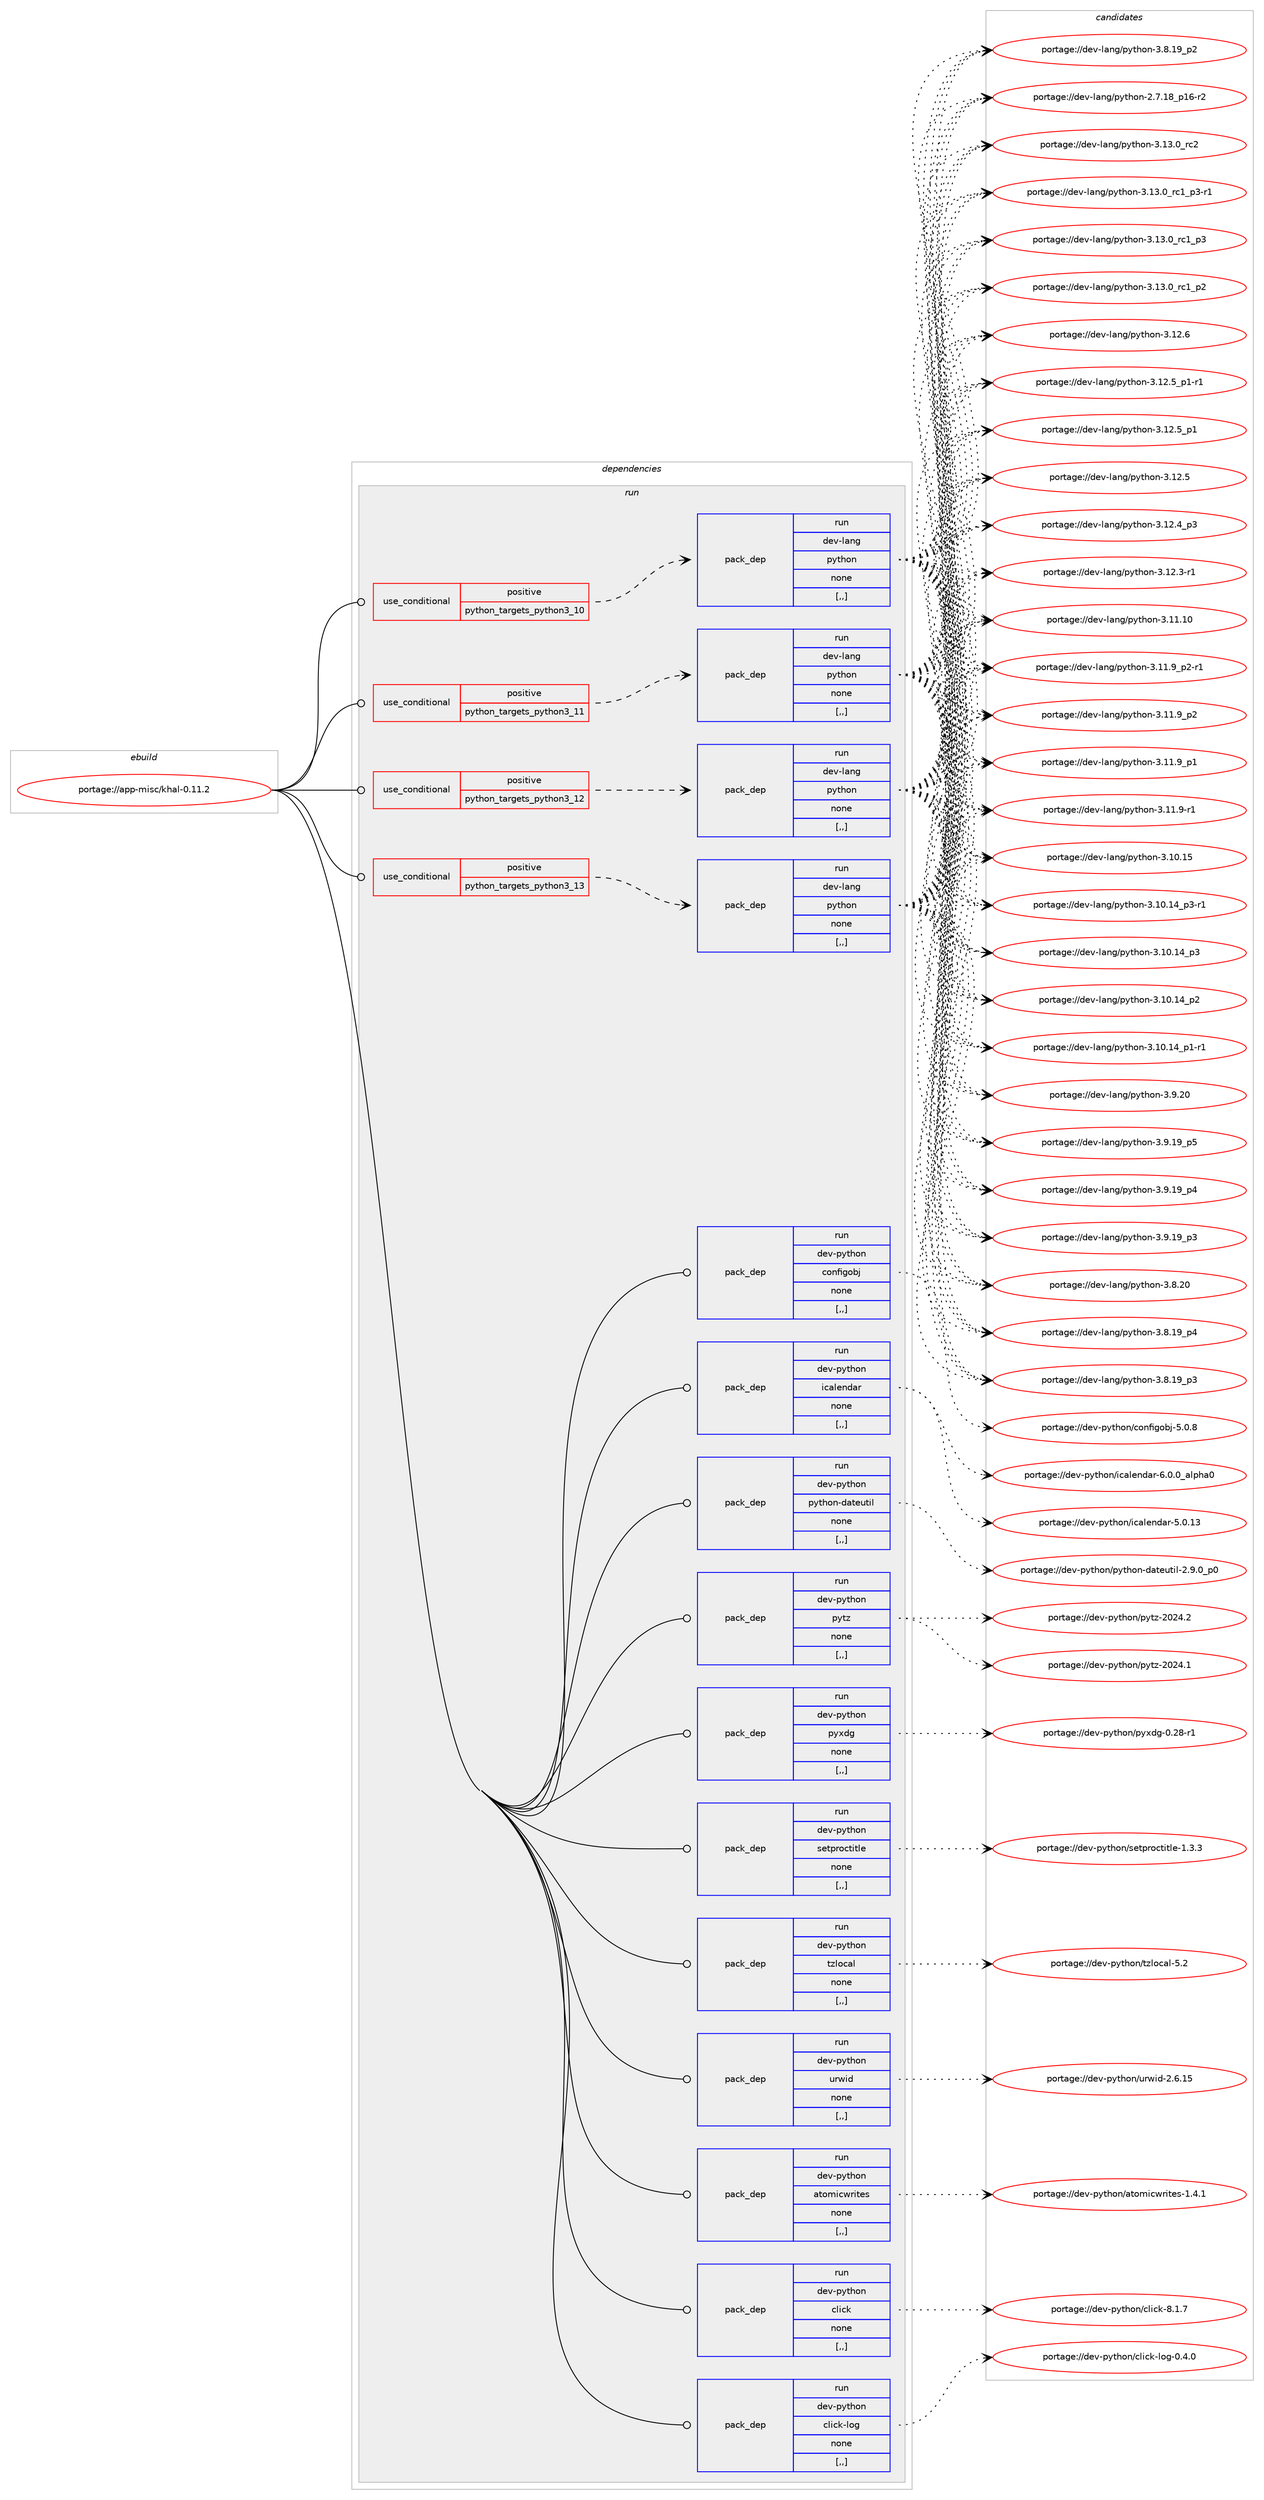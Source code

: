 digraph prolog {

# *************
# Graph options
# *************

newrank=true;
concentrate=true;
compound=true;
graph [rankdir=LR,fontname=Helvetica,fontsize=10,ranksep=1.5];#, ranksep=2.5, nodesep=0.2];
edge  [arrowhead=vee];
node  [fontname=Helvetica,fontsize=10];

# **********
# The ebuild
# **********

subgraph cluster_leftcol {
color=gray;
label=<<i>ebuild</i>>;
id [label="portage://app-misc/khal-0.11.2", color=red, width=4, href="../app-misc/khal-0.11.2.svg"];
}

# ****************
# The dependencies
# ****************

subgraph cluster_midcol {
color=gray;
label=<<i>dependencies</i>>;
subgraph cluster_compile {
fillcolor="#eeeeee";
style=filled;
label=<<i>compile</i>>;
}
subgraph cluster_compileandrun {
fillcolor="#eeeeee";
style=filled;
label=<<i>compile and run</i>>;
}
subgraph cluster_run {
fillcolor="#eeeeee";
style=filled;
label=<<i>run</i>>;
subgraph cond142019 {
dependency535693 [label=<<TABLE BORDER="0" CELLBORDER="1" CELLSPACING="0" CELLPADDING="4"><TR><TD ROWSPAN="3" CELLPADDING="10">use_conditional</TD></TR><TR><TD>positive</TD></TR><TR><TD>python_targets_python3_10</TD></TR></TABLE>>, shape=none, color=red];
subgraph pack389678 {
dependency535694 [label=<<TABLE BORDER="0" CELLBORDER="1" CELLSPACING="0" CELLPADDING="4" WIDTH="220"><TR><TD ROWSPAN="6" CELLPADDING="30">pack_dep</TD></TR><TR><TD WIDTH="110">run</TD></TR><TR><TD>dev-lang</TD></TR><TR><TD>python</TD></TR><TR><TD>none</TD></TR><TR><TD>[,,]</TD></TR></TABLE>>, shape=none, color=blue];
}
dependency535693:e -> dependency535694:w [weight=20,style="dashed",arrowhead="vee"];
}
id:e -> dependency535693:w [weight=20,style="solid",arrowhead="odot"];
subgraph cond142020 {
dependency535695 [label=<<TABLE BORDER="0" CELLBORDER="1" CELLSPACING="0" CELLPADDING="4"><TR><TD ROWSPAN="3" CELLPADDING="10">use_conditional</TD></TR><TR><TD>positive</TD></TR><TR><TD>python_targets_python3_11</TD></TR></TABLE>>, shape=none, color=red];
subgraph pack389679 {
dependency535696 [label=<<TABLE BORDER="0" CELLBORDER="1" CELLSPACING="0" CELLPADDING="4" WIDTH="220"><TR><TD ROWSPAN="6" CELLPADDING="30">pack_dep</TD></TR><TR><TD WIDTH="110">run</TD></TR><TR><TD>dev-lang</TD></TR><TR><TD>python</TD></TR><TR><TD>none</TD></TR><TR><TD>[,,]</TD></TR></TABLE>>, shape=none, color=blue];
}
dependency535695:e -> dependency535696:w [weight=20,style="dashed",arrowhead="vee"];
}
id:e -> dependency535695:w [weight=20,style="solid",arrowhead="odot"];
subgraph cond142021 {
dependency535697 [label=<<TABLE BORDER="0" CELLBORDER="1" CELLSPACING="0" CELLPADDING="4"><TR><TD ROWSPAN="3" CELLPADDING="10">use_conditional</TD></TR><TR><TD>positive</TD></TR><TR><TD>python_targets_python3_12</TD></TR></TABLE>>, shape=none, color=red];
subgraph pack389680 {
dependency535698 [label=<<TABLE BORDER="0" CELLBORDER="1" CELLSPACING="0" CELLPADDING="4" WIDTH="220"><TR><TD ROWSPAN="6" CELLPADDING="30">pack_dep</TD></TR><TR><TD WIDTH="110">run</TD></TR><TR><TD>dev-lang</TD></TR><TR><TD>python</TD></TR><TR><TD>none</TD></TR><TR><TD>[,,]</TD></TR></TABLE>>, shape=none, color=blue];
}
dependency535697:e -> dependency535698:w [weight=20,style="dashed",arrowhead="vee"];
}
id:e -> dependency535697:w [weight=20,style="solid",arrowhead="odot"];
subgraph cond142022 {
dependency535699 [label=<<TABLE BORDER="0" CELLBORDER="1" CELLSPACING="0" CELLPADDING="4"><TR><TD ROWSPAN="3" CELLPADDING="10">use_conditional</TD></TR><TR><TD>positive</TD></TR><TR><TD>python_targets_python3_13</TD></TR></TABLE>>, shape=none, color=red];
subgraph pack389681 {
dependency535700 [label=<<TABLE BORDER="0" CELLBORDER="1" CELLSPACING="0" CELLPADDING="4" WIDTH="220"><TR><TD ROWSPAN="6" CELLPADDING="30">pack_dep</TD></TR><TR><TD WIDTH="110">run</TD></TR><TR><TD>dev-lang</TD></TR><TR><TD>python</TD></TR><TR><TD>none</TD></TR><TR><TD>[,,]</TD></TR></TABLE>>, shape=none, color=blue];
}
dependency535699:e -> dependency535700:w [weight=20,style="dashed",arrowhead="vee"];
}
id:e -> dependency535699:w [weight=20,style="solid",arrowhead="odot"];
subgraph pack389682 {
dependency535701 [label=<<TABLE BORDER="0" CELLBORDER="1" CELLSPACING="0" CELLPADDING="4" WIDTH="220"><TR><TD ROWSPAN="6" CELLPADDING="30">pack_dep</TD></TR><TR><TD WIDTH="110">run</TD></TR><TR><TD>dev-python</TD></TR><TR><TD>atomicwrites</TD></TR><TR><TD>none</TD></TR><TR><TD>[,,]</TD></TR></TABLE>>, shape=none, color=blue];
}
id:e -> dependency535701:w [weight=20,style="solid",arrowhead="odot"];
subgraph pack389683 {
dependency535702 [label=<<TABLE BORDER="0" CELLBORDER="1" CELLSPACING="0" CELLPADDING="4" WIDTH="220"><TR><TD ROWSPAN="6" CELLPADDING="30">pack_dep</TD></TR><TR><TD WIDTH="110">run</TD></TR><TR><TD>dev-python</TD></TR><TR><TD>click</TD></TR><TR><TD>none</TD></TR><TR><TD>[,,]</TD></TR></TABLE>>, shape=none, color=blue];
}
id:e -> dependency535702:w [weight=20,style="solid",arrowhead="odot"];
subgraph pack389684 {
dependency535703 [label=<<TABLE BORDER="0" CELLBORDER="1" CELLSPACING="0" CELLPADDING="4" WIDTH="220"><TR><TD ROWSPAN="6" CELLPADDING="30">pack_dep</TD></TR><TR><TD WIDTH="110">run</TD></TR><TR><TD>dev-python</TD></TR><TR><TD>click-log</TD></TR><TR><TD>none</TD></TR><TR><TD>[,,]</TD></TR></TABLE>>, shape=none, color=blue];
}
id:e -> dependency535703:w [weight=20,style="solid",arrowhead="odot"];
subgraph pack389685 {
dependency535704 [label=<<TABLE BORDER="0" CELLBORDER="1" CELLSPACING="0" CELLPADDING="4" WIDTH="220"><TR><TD ROWSPAN="6" CELLPADDING="30">pack_dep</TD></TR><TR><TD WIDTH="110">run</TD></TR><TR><TD>dev-python</TD></TR><TR><TD>configobj</TD></TR><TR><TD>none</TD></TR><TR><TD>[,,]</TD></TR></TABLE>>, shape=none, color=blue];
}
id:e -> dependency535704:w [weight=20,style="solid",arrowhead="odot"];
subgraph pack389686 {
dependency535705 [label=<<TABLE BORDER="0" CELLBORDER="1" CELLSPACING="0" CELLPADDING="4" WIDTH="220"><TR><TD ROWSPAN="6" CELLPADDING="30">pack_dep</TD></TR><TR><TD WIDTH="110">run</TD></TR><TR><TD>dev-python</TD></TR><TR><TD>icalendar</TD></TR><TR><TD>none</TD></TR><TR><TD>[,,]</TD></TR></TABLE>>, shape=none, color=blue];
}
id:e -> dependency535705:w [weight=20,style="solid",arrowhead="odot"];
subgraph pack389687 {
dependency535706 [label=<<TABLE BORDER="0" CELLBORDER="1" CELLSPACING="0" CELLPADDING="4" WIDTH="220"><TR><TD ROWSPAN="6" CELLPADDING="30">pack_dep</TD></TR><TR><TD WIDTH="110">run</TD></TR><TR><TD>dev-python</TD></TR><TR><TD>python-dateutil</TD></TR><TR><TD>none</TD></TR><TR><TD>[,,]</TD></TR></TABLE>>, shape=none, color=blue];
}
id:e -> dependency535706:w [weight=20,style="solid",arrowhead="odot"];
subgraph pack389688 {
dependency535707 [label=<<TABLE BORDER="0" CELLBORDER="1" CELLSPACING="0" CELLPADDING="4" WIDTH="220"><TR><TD ROWSPAN="6" CELLPADDING="30">pack_dep</TD></TR><TR><TD WIDTH="110">run</TD></TR><TR><TD>dev-python</TD></TR><TR><TD>pytz</TD></TR><TR><TD>none</TD></TR><TR><TD>[,,]</TD></TR></TABLE>>, shape=none, color=blue];
}
id:e -> dependency535707:w [weight=20,style="solid",arrowhead="odot"];
subgraph pack389689 {
dependency535708 [label=<<TABLE BORDER="0" CELLBORDER="1" CELLSPACING="0" CELLPADDING="4" WIDTH="220"><TR><TD ROWSPAN="6" CELLPADDING="30">pack_dep</TD></TR><TR><TD WIDTH="110">run</TD></TR><TR><TD>dev-python</TD></TR><TR><TD>pyxdg</TD></TR><TR><TD>none</TD></TR><TR><TD>[,,]</TD></TR></TABLE>>, shape=none, color=blue];
}
id:e -> dependency535708:w [weight=20,style="solid",arrowhead="odot"];
subgraph pack389690 {
dependency535709 [label=<<TABLE BORDER="0" CELLBORDER="1" CELLSPACING="0" CELLPADDING="4" WIDTH="220"><TR><TD ROWSPAN="6" CELLPADDING="30">pack_dep</TD></TR><TR><TD WIDTH="110">run</TD></TR><TR><TD>dev-python</TD></TR><TR><TD>setproctitle</TD></TR><TR><TD>none</TD></TR><TR><TD>[,,]</TD></TR></TABLE>>, shape=none, color=blue];
}
id:e -> dependency535709:w [weight=20,style="solid",arrowhead="odot"];
subgraph pack389691 {
dependency535710 [label=<<TABLE BORDER="0" CELLBORDER="1" CELLSPACING="0" CELLPADDING="4" WIDTH="220"><TR><TD ROWSPAN="6" CELLPADDING="30">pack_dep</TD></TR><TR><TD WIDTH="110">run</TD></TR><TR><TD>dev-python</TD></TR><TR><TD>tzlocal</TD></TR><TR><TD>none</TD></TR><TR><TD>[,,]</TD></TR></TABLE>>, shape=none, color=blue];
}
id:e -> dependency535710:w [weight=20,style="solid",arrowhead="odot"];
subgraph pack389692 {
dependency535711 [label=<<TABLE BORDER="0" CELLBORDER="1" CELLSPACING="0" CELLPADDING="4" WIDTH="220"><TR><TD ROWSPAN="6" CELLPADDING="30">pack_dep</TD></TR><TR><TD WIDTH="110">run</TD></TR><TR><TD>dev-python</TD></TR><TR><TD>urwid</TD></TR><TR><TD>none</TD></TR><TR><TD>[,,]</TD></TR></TABLE>>, shape=none, color=blue];
}
id:e -> dependency535711:w [weight=20,style="solid",arrowhead="odot"];
}
}

# **************
# The candidates
# **************

subgraph cluster_choices {
rank=same;
color=gray;
label=<<i>candidates</i>>;

subgraph choice389678 {
color=black;
nodesep=1;
choice10010111845108971101034711212111610411111045514649514648951149950 [label="portage://dev-lang/python-3.13.0_rc2", color=red, width=4,href="../dev-lang/python-3.13.0_rc2.svg"];
choice1001011184510897110103471121211161041111104551464951464895114994995112514511449 [label="portage://dev-lang/python-3.13.0_rc1_p3-r1", color=red, width=4,href="../dev-lang/python-3.13.0_rc1_p3-r1.svg"];
choice100101118451089711010347112121116104111110455146495146489511499499511251 [label="portage://dev-lang/python-3.13.0_rc1_p3", color=red, width=4,href="../dev-lang/python-3.13.0_rc1_p3.svg"];
choice100101118451089711010347112121116104111110455146495146489511499499511250 [label="portage://dev-lang/python-3.13.0_rc1_p2", color=red, width=4,href="../dev-lang/python-3.13.0_rc1_p2.svg"];
choice10010111845108971101034711212111610411111045514649504654 [label="portage://dev-lang/python-3.12.6", color=red, width=4,href="../dev-lang/python-3.12.6.svg"];
choice1001011184510897110103471121211161041111104551464950465395112494511449 [label="portage://dev-lang/python-3.12.5_p1-r1", color=red, width=4,href="../dev-lang/python-3.12.5_p1-r1.svg"];
choice100101118451089711010347112121116104111110455146495046539511249 [label="portage://dev-lang/python-3.12.5_p1", color=red, width=4,href="../dev-lang/python-3.12.5_p1.svg"];
choice10010111845108971101034711212111610411111045514649504653 [label="portage://dev-lang/python-3.12.5", color=red, width=4,href="../dev-lang/python-3.12.5.svg"];
choice100101118451089711010347112121116104111110455146495046529511251 [label="portage://dev-lang/python-3.12.4_p3", color=red, width=4,href="../dev-lang/python-3.12.4_p3.svg"];
choice100101118451089711010347112121116104111110455146495046514511449 [label="portage://dev-lang/python-3.12.3-r1", color=red, width=4,href="../dev-lang/python-3.12.3-r1.svg"];
choice1001011184510897110103471121211161041111104551464949464948 [label="portage://dev-lang/python-3.11.10", color=red, width=4,href="../dev-lang/python-3.11.10.svg"];
choice1001011184510897110103471121211161041111104551464949465795112504511449 [label="portage://dev-lang/python-3.11.9_p2-r1", color=red, width=4,href="../dev-lang/python-3.11.9_p2-r1.svg"];
choice100101118451089711010347112121116104111110455146494946579511250 [label="portage://dev-lang/python-3.11.9_p2", color=red, width=4,href="../dev-lang/python-3.11.9_p2.svg"];
choice100101118451089711010347112121116104111110455146494946579511249 [label="portage://dev-lang/python-3.11.9_p1", color=red, width=4,href="../dev-lang/python-3.11.9_p1.svg"];
choice100101118451089711010347112121116104111110455146494946574511449 [label="portage://dev-lang/python-3.11.9-r1", color=red, width=4,href="../dev-lang/python-3.11.9-r1.svg"];
choice1001011184510897110103471121211161041111104551464948464953 [label="portage://dev-lang/python-3.10.15", color=red, width=4,href="../dev-lang/python-3.10.15.svg"];
choice100101118451089711010347112121116104111110455146494846495295112514511449 [label="portage://dev-lang/python-3.10.14_p3-r1", color=red, width=4,href="../dev-lang/python-3.10.14_p3-r1.svg"];
choice10010111845108971101034711212111610411111045514649484649529511251 [label="portage://dev-lang/python-3.10.14_p3", color=red, width=4,href="../dev-lang/python-3.10.14_p3.svg"];
choice10010111845108971101034711212111610411111045514649484649529511250 [label="portage://dev-lang/python-3.10.14_p2", color=red, width=4,href="../dev-lang/python-3.10.14_p2.svg"];
choice100101118451089711010347112121116104111110455146494846495295112494511449 [label="portage://dev-lang/python-3.10.14_p1-r1", color=red, width=4,href="../dev-lang/python-3.10.14_p1-r1.svg"];
choice10010111845108971101034711212111610411111045514657465048 [label="portage://dev-lang/python-3.9.20", color=red, width=4,href="../dev-lang/python-3.9.20.svg"];
choice100101118451089711010347112121116104111110455146574649579511253 [label="portage://dev-lang/python-3.9.19_p5", color=red, width=4,href="../dev-lang/python-3.9.19_p5.svg"];
choice100101118451089711010347112121116104111110455146574649579511252 [label="portage://dev-lang/python-3.9.19_p4", color=red, width=4,href="../dev-lang/python-3.9.19_p4.svg"];
choice100101118451089711010347112121116104111110455146574649579511251 [label="portage://dev-lang/python-3.9.19_p3", color=red, width=4,href="../dev-lang/python-3.9.19_p3.svg"];
choice10010111845108971101034711212111610411111045514656465048 [label="portage://dev-lang/python-3.8.20", color=red, width=4,href="../dev-lang/python-3.8.20.svg"];
choice100101118451089711010347112121116104111110455146564649579511252 [label="portage://dev-lang/python-3.8.19_p4", color=red, width=4,href="../dev-lang/python-3.8.19_p4.svg"];
choice100101118451089711010347112121116104111110455146564649579511251 [label="portage://dev-lang/python-3.8.19_p3", color=red, width=4,href="../dev-lang/python-3.8.19_p3.svg"];
choice100101118451089711010347112121116104111110455146564649579511250 [label="portage://dev-lang/python-3.8.19_p2", color=red, width=4,href="../dev-lang/python-3.8.19_p2.svg"];
choice100101118451089711010347112121116104111110455046554649569511249544511450 [label="portage://dev-lang/python-2.7.18_p16-r2", color=red, width=4,href="../dev-lang/python-2.7.18_p16-r2.svg"];
dependency535694:e -> choice10010111845108971101034711212111610411111045514649514648951149950:w [style=dotted,weight="100"];
dependency535694:e -> choice1001011184510897110103471121211161041111104551464951464895114994995112514511449:w [style=dotted,weight="100"];
dependency535694:e -> choice100101118451089711010347112121116104111110455146495146489511499499511251:w [style=dotted,weight="100"];
dependency535694:e -> choice100101118451089711010347112121116104111110455146495146489511499499511250:w [style=dotted,weight="100"];
dependency535694:e -> choice10010111845108971101034711212111610411111045514649504654:w [style=dotted,weight="100"];
dependency535694:e -> choice1001011184510897110103471121211161041111104551464950465395112494511449:w [style=dotted,weight="100"];
dependency535694:e -> choice100101118451089711010347112121116104111110455146495046539511249:w [style=dotted,weight="100"];
dependency535694:e -> choice10010111845108971101034711212111610411111045514649504653:w [style=dotted,weight="100"];
dependency535694:e -> choice100101118451089711010347112121116104111110455146495046529511251:w [style=dotted,weight="100"];
dependency535694:e -> choice100101118451089711010347112121116104111110455146495046514511449:w [style=dotted,weight="100"];
dependency535694:e -> choice1001011184510897110103471121211161041111104551464949464948:w [style=dotted,weight="100"];
dependency535694:e -> choice1001011184510897110103471121211161041111104551464949465795112504511449:w [style=dotted,weight="100"];
dependency535694:e -> choice100101118451089711010347112121116104111110455146494946579511250:w [style=dotted,weight="100"];
dependency535694:e -> choice100101118451089711010347112121116104111110455146494946579511249:w [style=dotted,weight="100"];
dependency535694:e -> choice100101118451089711010347112121116104111110455146494946574511449:w [style=dotted,weight="100"];
dependency535694:e -> choice1001011184510897110103471121211161041111104551464948464953:w [style=dotted,weight="100"];
dependency535694:e -> choice100101118451089711010347112121116104111110455146494846495295112514511449:w [style=dotted,weight="100"];
dependency535694:e -> choice10010111845108971101034711212111610411111045514649484649529511251:w [style=dotted,weight="100"];
dependency535694:e -> choice10010111845108971101034711212111610411111045514649484649529511250:w [style=dotted,weight="100"];
dependency535694:e -> choice100101118451089711010347112121116104111110455146494846495295112494511449:w [style=dotted,weight="100"];
dependency535694:e -> choice10010111845108971101034711212111610411111045514657465048:w [style=dotted,weight="100"];
dependency535694:e -> choice100101118451089711010347112121116104111110455146574649579511253:w [style=dotted,weight="100"];
dependency535694:e -> choice100101118451089711010347112121116104111110455146574649579511252:w [style=dotted,weight="100"];
dependency535694:e -> choice100101118451089711010347112121116104111110455146574649579511251:w [style=dotted,weight="100"];
dependency535694:e -> choice10010111845108971101034711212111610411111045514656465048:w [style=dotted,weight="100"];
dependency535694:e -> choice100101118451089711010347112121116104111110455146564649579511252:w [style=dotted,weight="100"];
dependency535694:e -> choice100101118451089711010347112121116104111110455146564649579511251:w [style=dotted,weight="100"];
dependency535694:e -> choice100101118451089711010347112121116104111110455146564649579511250:w [style=dotted,weight="100"];
dependency535694:e -> choice100101118451089711010347112121116104111110455046554649569511249544511450:w [style=dotted,weight="100"];
}
subgraph choice389679 {
color=black;
nodesep=1;
choice10010111845108971101034711212111610411111045514649514648951149950 [label="portage://dev-lang/python-3.13.0_rc2", color=red, width=4,href="../dev-lang/python-3.13.0_rc2.svg"];
choice1001011184510897110103471121211161041111104551464951464895114994995112514511449 [label="portage://dev-lang/python-3.13.0_rc1_p3-r1", color=red, width=4,href="../dev-lang/python-3.13.0_rc1_p3-r1.svg"];
choice100101118451089711010347112121116104111110455146495146489511499499511251 [label="portage://dev-lang/python-3.13.0_rc1_p3", color=red, width=4,href="../dev-lang/python-3.13.0_rc1_p3.svg"];
choice100101118451089711010347112121116104111110455146495146489511499499511250 [label="portage://dev-lang/python-3.13.0_rc1_p2", color=red, width=4,href="../dev-lang/python-3.13.0_rc1_p2.svg"];
choice10010111845108971101034711212111610411111045514649504654 [label="portage://dev-lang/python-3.12.6", color=red, width=4,href="../dev-lang/python-3.12.6.svg"];
choice1001011184510897110103471121211161041111104551464950465395112494511449 [label="portage://dev-lang/python-3.12.5_p1-r1", color=red, width=4,href="../dev-lang/python-3.12.5_p1-r1.svg"];
choice100101118451089711010347112121116104111110455146495046539511249 [label="portage://dev-lang/python-3.12.5_p1", color=red, width=4,href="../dev-lang/python-3.12.5_p1.svg"];
choice10010111845108971101034711212111610411111045514649504653 [label="portage://dev-lang/python-3.12.5", color=red, width=4,href="../dev-lang/python-3.12.5.svg"];
choice100101118451089711010347112121116104111110455146495046529511251 [label="portage://dev-lang/python-3.12.4_p3", color=red, width=4,href="../dev-lang/python-3.12.4_p3.svg"];
choice100101118451089711010347112121116104111110455146495046514511449 [label="portage://dev-lang/python-3.12.3-r1", color=red, width=4,href="../dev-lang/python-3.12.3-r1.svg"];
choice1001011184510897110103471121211161041111104551464949464948 [label="portage://dev-lang/python-3.11.10", color=red, width=4,href="../dev-lang/python-3.11.10.svg"];
choice1001011184510897110103471121211161041111104551464949465795112504511449 [label="portage://dev-lang/python-3.11.9_p2-r1", color=red, width=4,href="../dev-lang/python-3.11.9_p2-r1.svg"];
choice100101118451089711010347112121116104111110455146494946579511250 [label="portage://dev-lang/python-3.11.9_p2", color=red, width=4,href="../dev-lang/python-3.11.9_p2.svg"];
choice100101118451089711010347112121116104111110455146494946579511249 [label="portage://dev-lang/python-3.11.9_p1", color=red, width=4,href="../dev-lang/python-3.11.9_p1.svg"];
choice100101118451089711010347112121116104111110455146494946574511449 [label="portage://dev-lang/python-3.11.9-r1", color=red, width=4,href="../dev-lang/python-3.11.9-r1.svg"];
choice1001011184510897110103471121211161041111104551464948464953 [label="portage://dev-lang/python-3.10.15", color=red, width=4,href="../dev-lang/python-3.10.15.svg"];
choice100101118451089711010347112121116104111110455146494846495295112514511449 [label="portage://dev-lang/python-3.10.14_p3-r1", color=red, width=4,href="../dev-lang/python-3.10.14_p3-r1.svg"];
choice10010111845108971101034711212111610411111045514649484649529511251 [label="portage://dev-lang/python-3.10.14_p3", color=red, width=4,href="../dev-lang/python-3.10.14_p3.svg"];
choice10010111845108971101034711212111610411111045514649484649529511250 [label="portage://dev-lang/python-3.10.14_p2", color=red, width=4,href="../dev-lang/python-3.10.14_p2.svg"];
choice100101118451089711010347112121116104111110455146494846495295112494511449 [label="portage://dev-lang/python-3.10.14_p1-r1", color=red, width=4,href="../dev-lang/python-3.10.14_p1-r1.svg"];
choice10010111845108971101034711212111610411111045514657465048 [label="portage://dev-lang/python-3.9.20", color=red, width=4,href="../dev-lang/python-3.9.20.svg"];
choice100101118451089711010347112121116104111110455146574649579511253 [label="portage://dev-lang/python-3.9.19_p5", color=red, width=4,href="../dev-lang/python-3.9.19_p5.svg"];
choice100101118451089711010347112121116104111110455146574649579511252 [label="portage://dev-lang/python-3.9.19_p4", color=red, width=4,href="../dev-lang/python-3.9.19_p4.svg"];
choice100101118451089711010347112121116104111110455146574649579511251 [label="portage://dev-lang/python-3.9.19_p3", color=red, width=4,href="../dev-lang/python-3.9.19_p3.svg"];
choice10010111845108971101034711212111610411111045514656465048 [label="portage://dev-lang/python-3.8.20", color=red, width=4,href="../dev-lang/python-3.8.20.svg"];
choice100101118451089711010347112121116104111110455146564649579511252 [label="portage://dev-lang/python-3.8.19_p4", color=red, width=4,href="../dev-lang/python-3.8.19_p4.svg"];
choice100101118451089711010347112121116104111110455146564649579511251 [label="portage://dev-lang/python-3.8.19_p3", color=red, width=4,href="../dev-lang/python-3.8.19_p3.svg"];
choice100101118451089711010347112121116104111110455146564649579511250 [label="portage://dev-lang/python-3.8.19_p2", color=red, width=4,href="../dev-lang/python-3.8.19_p2.svg"];
choice100101118451089711010347112121116104111110455046554649569511249544511450 [label="portage://dev-lang/python-2.7.18_p16-r2", color=red, width=4,href="../dev-lang/python-2.7.18_p16-r2.svg"];
dependency535696:e -> choice10010111845108971101034711212111610411111045514649514648951149950:w [style=dotted,weight="100"];
dependency535696:e -> choice1001011184510897110103471121211161041111104551464951464895114994995112514511449:w [style=dotted,weight="100"];
dependency535696:e -> choice100101118451089711010347112121116104111110455146495146489511499499511251:w [style=dotted,weight="100"];
dependency535696:e -> choice100101118451089711010347112121116104111110455146495146489511499499511250:w [style=dotted,weight="100"];
dependency535696:e -> choice10010111845108971101034711212111610411111045514649504654:w [style=dotted,weight="100"];
dependency535696:e -> choice1001011184510897110103471121211161041111104551464950465395112494511449:w [style=dotted,weight="100"];
dependency535696:e -> choice100101118451089711010347112121116104111110455146495046539511249:w [style=dotted,weight="100"];
dependency535696:e -> choice10010111845108971101034711212111610411111045514649504653:w [style=dotted,weight="100"];
dependency535696:e -> choice100101118451089711010347112121116104111110455146495046529511251:w [style=dotted,weight="100"];
dependency535696:e -> choice100101118451089711010347112121116104111110455146495046514511449:w [style=dotted,weight="100"];
dependency535696:e -> choice1001011184510897110103471121211161041111104551464949464948:w [style=dotted,weight="100"];
dependency535696:e -> choice1001011184510897110103471121211161041111104551464949465795112504511449:w [style=dotted,weight="100"];
dependency535696:e -> choice100101118451089711010347112121116104111110455146494946579511250:w [style=dotted,weight="100"];
dependency535696:e -> choice100101118451089711010347112121116104111110455146494946579511249:w [style=dotted,weight="100"];
dependency535696:e -> choice100101118451089711010347112121116104111110455146494946574511449:w [style=dotted,weight="100"];
dependency535696:e -> choice1001011184510897110103471121211161041111104551464948464953:w [style=dotted,weight="100"];
dependency535696:e -> choice100101118451089711010347112121116104111110455146494846495295112514511449:w [style=dotted,weight="100"];
dependency535696:e -> choice10010111845108971101034711212111610411111045514649484649529511251:w [style=dotted,weight="100"];
dependency535696:e -> choice10010111845108971101034711212111610411111045514649484649529511250:w [style=dotted,weight="100"];
dependency535696:e -> choice100101118451089711010347112121116104111110455146494846495295112494511449:w [style=dotted,weight="100"];
dependency535696:e -> choice10010111845108971101034711212111610411111045514657465048:w [style=dotted,weight="100"];
dependency535696:e -> choice100101118451089711010347112121116104111110455146574649579511253:w [style=dotted,weight="100"];
dependency535696:e -> choice100101118451089711010347112121116104111110455146574649579511252:w [style=dotted,weight="100"];
dependency535696:e -> choice100101118451089711010347112121116104111110455146574649579511251:w [style=dotted,weight="100"];
dependency535696:e -> choice10010111845108971101034711212111610411111045514656465048:w [style=dotted,weight="100"];
dependency535696:e -> choice100101118451089711010347112121116104111110455146564649579511252:w [style=dotted,weight="100"];
dependency535696:e -> choice100101118451089711010347112121116104111110455146564649579511251:w [style=dotted,weight="100"];
dependency535696:e -> choice100101118451089711010347112121116104111110455146564649579511250:w [style=dotted,weight="100"];
dependency535696:e -> choice100101118451089711010347112121116104111110455046554649569511249544511450:w [style=dotted,weight="100"];
}
subgraph choice389680 {
color=black;
nodesep=1;
choice10010111845108971101034711212111610411111045514649514648951149950 [label="portage://dev-lang/python-3.13.0_rc2", color=red, width=4,href="../dev-lang/python-3.13.0_rc2.svg"];
choice1001011184510897110103471121211161041111104551464951464895114994995112514511449 [label="portage://dev-lang/python-3.13.0_rc1_p3-r1", color=red, width=4,href="../dev-lang/python-3.13.0_rc1_p3-r1.svg"];
choice100101118451089711010347112121116104111110455146495146489511499499511251 [label="portage://dev-lang/python-3.13.0_rc1_p3", color=red, width=4,href="../dev-lang/python-3.13.0_rc1_p3.svg"];
choice100101118451089711010347112121116104111110455146495146489511499499511250 [label="portage://dev-lang/python-3.13.0_rc1_p2", color=red, width=4,href="../dev-lang/python-3.13.0_rc1_p2.svg"];
choice10010111845108971101034711212111610411111045514649504654 [label="portage://dev-lang/python-3.12.6", color=red, width=4,href="../dev-lang/python-3.12.6.svg"];
choice1001011184510897110103471121211161041111104551464950465395112494511449 [label="portage://dev-lang/python-3.12.5_p1-r1", color=red, width=4,href="../dev-lang/python-3.12.5_p1-r1.svg"];
choice100101118451089711010347112121116104111110455146495046539511249 [label="portage://dev-lang/python-3.12.5_p1", color=red, width=4,href="../dev-lang/python-3.12.5_p1.svg"];
choice10010111845108971101034711212111610411111045514649504653 [label="portage://dev-lang/python-3.12.5", color=red, width=4,href="../dev-lang/python-3.12.5.svg"];
choice100101118451089711010347112121116104111110455146495046529511251 [label="portage://dev-lang/python-3.12.4_p3", color=red, width=4,href="../dev-lang/python-3.12.4_p3.svg"];
choice100101118451089711010347112121116104111110455146495046514511449 [label="portage://dev-lang/python-3.12.3-r1", color=red, width=4,href="../dev-lang/python-3.12.3-r1.svg"];
choice1001011184510897110103471121211161041111104551464949464948 [label="portage://dev-lang/python-3.11.10", color=red, width=4,href="../dev-lang/python-3.11.10.svg"];
choice1001011184510897110103471121211161041111104551464949465795112504511449 [label="portage://dev-lang/python-3.11.9_p2-r1", color=red, width=4,href="../dev-lang/python-3.11.9_p2-r1.svg"];
choice100101118451089711010347112121116104111110455146494946579511250 [label="portage://dev-lang/python-3.11.9_p2", color=red, width=4,href="../dev-lang/python-3.11.9_p2.svg"];
choice100101118451089711010347112121116104111110455146494946579511249 [label="portage://dev-lang/python-3.11.9_p1", color=red, width=4,href="../dev-lang/python-3.11.9_p1.svg"];
choice100101118451089711010347112121116104111110455146494946574511449 [label="portage://dev-lang/python-3.11.9-r1", color=red, width=4,href="../dev-lang/python-3.11.9-r1.svg"];
choice1001011184510897110103471121211161041111104551464948464953 [label="portage://dev-lang/python-3.10.15", color=red, width=4,href="../dev-lang/python-3.10.15.svg"];
choice100101118451089711010347112121116104111110455146494846495295112514511449 [label="portage://dev-lang/python-3.10.14_p3-r1", color=red, width=4,href="../dev-lang/python-3.10.14_p3-r1.svg"];
choice10010111845108971101034711212111610411111045514649484649529511251 [label="portage://dev-lang/python-3.10.14_p3", color=red, width=4,href="../dev-lang/python-3.10.14_p3.svg"];
choice10010111845108971101034711212111610411111045514649484649529511250 [label="portage://dev-lang/python-3.10.14_p2", color=red, width=4,href="../dev-lang/python-3.10.14_p2.svg"];
choice100101118451089711010347112121116104111110455146494846495295112494511449 [label="portage://dev-lang/python-3.10.14_p1-r1", color=red, width=4,href="../dev-lang/python-3.10.14_p1-r1.svg"];
choice10010111845108971101034711212111610411111045514657465048 [label="portage://dev-lang/python-3.9.20", color=red, width=4,href="../dev-lang/python-3.9.20.svg"];
choice100101118451089711010347112121116104111110455146574649579511253 [label="portage://dev-lang/python-3.9.19_p5", color=red, width=4,href="../dev-lang/python-3.9.19_p5.svg"];
choice100101118451089711010347112121116104111110455146574649579511252 [label="portage://dev-lang/python-3.9.19_p4", color=red, width=4,href="../dev-lang/python-3.9.19_p4.svg"];
choice100101118451089711010347112121116104111110455146574649579511251 [label="portage://dev-lang/python-3.9.19_p3", color=red, width=4,href="../dev-lang/python-3.9.19_p3.svg"];
choice10010111845108971101034711212111610411111045514656465048 [label="portage://dev-lang/python-3.8.20", color=red, width=4,href="../dev-lang/python-3.8.20.svg"];
choice100101118451089711010347112121116104111110455146564649579511252 [label="portage://dev-lang/python-3.8.19_p4", color=red, width=4,href="../dev-lang/python-3.8.19_p4.svg"];
choice100101118451089711010347112121116104111110455146564649579511251 [label="portage://dev-lang/python-3.8.19_p3", color=red, width=4,href="../dev-lang/python-3.8.19_p3.svg"];
choice100101118451089711010347112121116104111110455146564649579511250 [label="portage://dev-lang/python-3.8.19_p2", color=red, width=4,href="../dev-lang/python-3.8.19_p2.svg"];
choice100101118451089711010347112121116104111110455046554649569511249544511450 [label="portage://dev-lang/python-2.7.18_p16-r2", color=red, width=4,href="../dev-lang/python-2.7.18_p16-r2.svg"];
dependency535698:e -> choice10010111845108971101034711212111610411111045514649514648951149950:w [style=dotted,weight="100"];
dependency535698:e -> choice1001011184510897110103471121211161041111104551464951464895114994995112514511449:w [style=dotted,weight="100"];
dependency535698:e -> choice100101118451089711010347112121116104111110455146495146489511499499511251:w [style=dotted,weight="100"];
dependency535698:e -> choice100101118451089711010347112121116104111110455146495146489511499499511250:w [style=dotted,weight="100"];
dependency535698:e -> choice10010111845108971101034711212111610411111045514649504654:w [style=dotted,weight="100"];
dependency535698:e -> choice1001011184510897110103471121211161041111104551464950465395112494511449:w [style=dotted,weight="100"];
dependency535698:e -> choice100101118451089711010347112121116104111110455146495046539511249:w [style=dotted,weight="100"];
dependency535698:e -> choice10010111845108971101034711212111610411111045514649504653:w [style=dotted,weight="100"];
dependency535698:e -> choice100101118451089711010347112121116104111110455146495046529511251:w [style=dotted,weight="100"];
dependency535698:e -> choice100101118451089711010347112121116104111110455146495046514511449:w [style=dotted,weight="100"];
dependency535698:e -> choice1001011184510897110103471121211161041111104551464949464948:w [style=dotted,weight="100"];
dependency535698:e -> choice1001011184510897110103471121211161041111104551464949465795112504511449:w [style=dotted,weight="100"];
dependency535698:e -> choice100101118451089711010347112121116104111110455146494946579511250:w [style=dotted,weight="100"];
dependency535698:e -> choice100101118451089711010347112121116104111110455146494946579511249:w [style=dotted,weight="100"];
dependency535698:e -> choice100101118451089711010347112121116104111110455146494946574511449:w [style=dotted,weight="100"];
dependency535698:e -> choice1001011184510897110103471121211161041111104551464948464953:w [style=dotted,weight="100"];
dependency535698:e -> choice100101118451089711010347112121116104111110455146494846495295112514511449:w [style=dotted,weight="100"];
dependency535698:e -> choice10010111845108971101034711212111610411111045514649484649529511251:w [style=dotted,weight="100"];
dependency535698:e -> choice10010111845108971101034711212111610411111045514649484649529511250:w [style=dotted,weight="100"];
dependency535698:e -> choice100101118451089711010347112121116104111110455146494846495295112494511449:w [style=dotted,weight="100"];
dependency535698:e -> choice10010111845108971101034711212111610411111045514657465048:w [style=dotted,weight="100"];
dependency535698:e -> choice100101118451089711010347112121116104111110455146574649579511253:w [style=dotted,weight="100"];
dependency535698:e -> choice100101118451089711010347112121116104111110455146574649579511252:w [style=dotted,weight="100"];
dependency535698:e -> choice100101118451089711010347112121116104111110455146574649579511251:w [style=dotted,weight="100"];
dependency535698:e -> choice10010111845108971101034711212111610411111045514656465048:w [style=dotted,weight="100"];
dependency535698:e -> choice100101118451089711010347112121116104111110455146564649579511252:w [style=dotted,weight="100"];
dependency535698:e -> choice100101118451089711010347112121116104111110455146564649579511251:w [style=dotted,weight="100"];
dependency535698:e -> choice100101118451089711010347112121116104111110455146564649579511250:w [style=dotted,weight="100"];
dependency535698:e -> choice100101118451089711010347112121116104111110455046554649569511249544511450:w [style=dotted,weight="100"];
}
subgraph choice389681 {
color=black;
nodesep=1;
choice10010111845108971101034711212111610411111045514649514648951149950 [label="portage://dev-lang/python-3.13.0_rc2", color=red, width=4,href="../dev-lang/python-3.13.0_rc2.svg"];
choice1001011184510897110103471121211161041111104551464951464895114994995112514511449 [label="portage://dev-lang/python-3.13.0_rc1_p3-r1", color=red, width=4,href="../dev-lang/python-3.13.0_rc1_p3-r1.svg"];
choice100101118451089711010347112121116104111110455146495146489511499499511251 [label="portage://dev-lang/python-3.13.0_rc1_p3", color=red, width=4,href="../dev-lang/python-3.13.0_rc1_p3.svg"];
choice100101118451089711010347112121116104111110455146495146489511499499511250 [label="portage://dev-lang/python-3.13.0_rc1_p2", color=red, width=4,href="../dev-lang/python-3.13.0_rc1_p2.svg"];
choice10010111845108971101034711212111610411111045514649504654 [label="portage://dev-lang/python-3.12.6", color=red, width=4,href="../dev-lang/python-3.12.6.svg"];
choice1001011184510897110103471121211161041111104551464950465395112494511449 [label="portage://dev-lang/python-3.12.5_p1-r1", color=red, width=4,href="../dev-lang/python-3.12.5_p1-r1.svg"];
choice100101118451089711010347112121116104111110455146495046539511249 [label="portage://dev-lang/python-3.12.5_p1", color=red, width=4,href="../dev-lang/python-3.12.5_p1.svg"];
choice10010111845108971101034711212111610411111045514649504653 [label="portage://dev-lang/python-3.12.5", color=red, width=4,href="../dev-lang/python-3.12.5.svg"];
choice100101118451089711010347112121116104111110455146495046529511251 [label="portage://dev-lang/python-3.12.4_p3", color=red, width=4,href="../dev-lang/python-3.12.4_p3.svg"];
choice100101118451089711010347112121116104111110455146495046514511449 [label="portage://dev-lang/python-3.12.3-r1", color=red, width=4,href="../dev-lang/python-3.12.3-r1.svg"];
choice1001011184510897110103471121211161041111104551464949464948 [label="portage://dev-lang/python-3.11.10", color=red, width=4,href="../dev-lang/python-3.11.10.svg"];
choice1001011184510897110103471121211161041111104551464949465795112504511449 [label="portage://dev-lang/python-3.11.9_p2-r1", color=red, width=4,href="../dev-lang/python-3.11.9_p2-r1.svg"];
choice100101118451089711010347112121116104111110455146494946579511250 [label="portage://dev-lang/python-3.11.9_p2", color=red, width=4,href="../dev-lang/python-3.11.9_p2.svg"];
choice100101118451089711010347112121116104111110455146494946579511249 [label="portage://dev-lang/python-3.11.9_p1", color=red, width=4,href="../dev-lang/python-3.11.9_p1.svg"];
choice100101118451089711010347112121116104111110455146494946574511449 [label="portage://dev-lang/python-3.11.9-r1", color=red, width=4,href="../dev-lang/python-3.11.9-r1.svg"];
choice1001011184510897110103471121211161041111104551464948464953 [label="portage://dev-lang/python-3.10.15", color=red, width=4,href="../dev-lang/python-3.10.15.svg"];
choice100101118451089711010347112121116104111110455146494846495295112514511449 [label="portage://dev-lang/python-3.10.14_p3-r1", color=red, width=4,href="../dev-lang/python-3.10.14_p3-r1.svg"];
choice10010111845108971101034711212111610411111045514649484649529511251 [label="portage://dev-lang/python-3.10.14_p3", color=red, width=4,href="../dev-lang/python-3.10.14_p3.svg"];
choice10010111845108971101034711212111610411111045514649484649529511250 [label="portage://dev-lang/python-3.10.14_p2", color=red, width=4,href="../dev-lang/python-3.10.14_p2.svg"];
choice100101118451089711010347112121116104111110455146494846495295112494511449 [label="portage://dev-lang/python-3.10.14_p1-r1", color=red, width=4,href="../dev-lang/python-3.10.14_p1-r1.svg"];
choice10010111845108971101034711212111610411111045514657465048 [label="portage://dev-lang/python-3.9.20", color=red, width=4,href="../dev-lang/python-3.9.20.svg"];
choice100101118451089711010347112121116104111110455146574649579511253 [label="portage://dev-lang/python-3.9.19_p5", color=red, width=4,href="../dev-lang/python-3.9.19_p5.svg"];
choice100101118451089711010347112121116104111110455146574649579511252 [label="portage://dev-lang/python-3.9.19_p4", color=red, width=4,href="../dev-lang/python-3.9.19_p4.svg"];
choice100101118451089711010347112121116104111110455146574649579511251 [label="portage://dev-lang/python-3.9.19_p3", color=red, width=4,href="../dev-lang/python-3.9.19_p3.svg"];
choice10010111845108971101034711212111610411111045514656465048 [label="portage://dev-lang/python-3.8.20", color=red, width=4,href="../dev-lang/python-3.8.20.svg"];
choice100101118451089711010347112121116104111110455146564649579511252 [label="portage://dev-lang/python-3.8.19_p4", color=red, width=4,href="../dev-lang/python-3.8.19_p4.svg"];
choice100101118451089711010347112121116104111110455146564649579511251 [label="portage://dev-lang/python-3.8.19_p3", color=red, width=4,href="../dev-lang/python-3.8.19_p3.svg"];
choice100101118451089711010347112121116104111110455146564649579511250 [label="portage://dev-lang/python-3.8.19_p2", color=red, width=4,href="../dev-lang/python-3.8.19_p2.svg"];
choice100101118451089711010347112121116104111110455046554649569511249544511450 [label="portage://dev-lang/python-2.7.18_p16-r2", color=red, width=4,href="../dev-lang/python-2.7.18_p16-r2.svg"];
dependency535700:e -> choice10010111845108971101034711212111610411111045514649514648951149950:w [style=dotted,weight="100"];
dependency535700:e -> choice1001011184510897110103471121211161041111104551464951464895114994995112514511449:w [style=dotted,weight="100"];
dependency535700:e -> choice100101118451089711010347112121116104111110455146495146489511499499511251:w [style=dotted,weight="100"];
dependency535700:e -> choice100101118451089711010347112121116104111110455146495146489511499499511250:w [style=dotted,weight="100"];
dependency535700:e -> choice10010111845108971101034711212111610411111045514649504654:w [style=dotted,weight="100"];
dependency535700:e -> choice1001011184510897110103471121211161041111104551464950465395112494511449:w [style=dotted,weight="100"];
dependency535700:e -> choice100101118451089711010347112121116104111110455146495046539511249:w [style=dotted,weight="100"];
dependency535700:e -> choice10010111845108971101034711212111610411111045514649504653:w [style=dotted,weight="100"];
dependency535700:e -> choice100101118451089711010347112121116104111110455146495046529511251:w [style=dotted,weight="100"];
dependency535700:e -> choice100101118451089711010347112121116104111110455146495046514511449:w [style=dotted,weight="100"];
dependency535700:e -> choice1001011184510897110103471121211161041111104551464949464948:w [style=dotted,weight="100"];
dependency535700:e -> choice1001011184510897110103471121211161041111104551464949465795112504511449:w [style=dotted,weight="100"];
dependency535700:e -> choice100101118451089711010347112121116104111110455146494946579511250:w [style=dotted,weight="100"];
dependency535700:e -> choice100101118451089711010347112121116104111110455146494946579511249:w [style=dotted,weight="100"];
dependency535700:e -> choice100101118451089711010347112121116104111110455146494946574511449:w [style=dotted,weight="100"];
dependency535700:e -> choice1001011184510897110103471121211161041111104551464948464953:w [style=dotted,weight="100"];
dependency535700:e -> choice100101118451089711010347112121116104111110455146494846495295112514511449:w [style=dotted,weight="100"];
dependency535700:e -> choice10010111845108971101034711212111610411111045514649484649529511251:w [style=dotted,weight="100"];
dependency535700:e -> choice10010111845108971101034711212111610411111045514649484649529511250:w [style=dotted,weight="100"];
dependency535700:e -> choice100101118451089711010347112121116104111110455146494846495295112494511449:w [style=dotted,weight="100"];
dependency535700:e -> choice10010111845108971101034711212111610411111045514657465048:w [style=dotted,weight="100"];
dependency535700:e -> choice100101118451089711010347112121116104111110455146574649579511253:w [style=dotted,weight="100"];
dependency535700:e -> choice100101118451089711010347112121116104111110455146574649579511252:w [style=dotted,weight="100"];
dependency535700:e -> choice100101118451089711010347112121116104111110455146574649579511251:w [style=dotted,weight="100"];
dependency535700:e -> choice10010111845108971101034711212111610411111045514656465048:w [style=dotted,weight="100"];
dependency535700:e -> choice100101118451089711010347112121116104111110455146564649579511252:w [style=dotted,weight="100"];
dependency535700:e -> choice100101118451089711010347112121116104111110455146564649579511251:w [style=dotted,weight="100"];
dependency535700:e -> choice100101118451089711010347112121116104111110455146564649579511250:w [style=dotted,weight="100"];
dependency535700:e -> choice100101118451089711010347112121116104111110455046554649569511249544511450:w [style=dotted,weight="100"];
}
subgraph choice389682 {
color=black;
nodesep=1;
choice10010111845112121116104111110479711611110910599119114105116101115454946524649 [label="portage://dev-python/atomicwrites-1.4.1", color=red, width=4,href="../dev-python/atomicwrites-1.4.1.svg"];
dependency535701:e -> choice10010111845112121116104111110479711611110910599119114105116101115454946524649:w [style=dotted,weight="100"];
}
subgraph choice389683 {
color=black;
nodesep=1;
choice10010111845112121116104111110479910810599107455646494655 [label="portage://dev-python/click-8.1.7", color=red, width=4,href="../dev-python/click-8.1.7.svg"];
dependency535702:e -> choice10010111845112121116104111110479910810599107455646494655:w [style=dotted,weight="100"];
}
subgraph choice389684 {
color=black;
nodesep=1;
choice1001011184511212111610411111047991081059910745108111103454846524648 [label="portage://dev-python/click-log-0.4.0", color=red, width=4,href="../dev-python/click-log-0.4.0.svg"];
dependency535703:e -> choice1001011184511212111610411111047991081059910745108111103454846524648:w [style=dotted,weight="100"];
}
subgraph choice389685 {
color=black;
nodesep=1;
choice10010111845112121116104111110479911111010210510311198106455346484656 [label="portage://dev-python/configobj-5.0.8", color=red, width=4,href="../dev-python/configobj-5.0.8.svg"];
dependency535704:e -> choice10010111845112121116104111110479911111010210510311198106455346484656:w [style=dotted,weight="100"];
}
subgraph choice389686 {
color=black;
nodesep=1;
choice100101118451121211161041111104710599971081011101009711445544648464895971081121049748 [label="portage://dev-python/icalendar-6.0.0_alpha0", color=red, width=4,href="../dev-python/icalendar-6.0.0_alpha0.svg"];
choice100101118451121211161041111104710599971081011101009711445534648464951 [label="portage://dev-python/icalendar-5.0.13", color=red, width=4,href="../dev-python/icalendar-5.0.13.svg"];
dependency535705:e -> choice100101118451121211161041111104710599971081011101009711445544648464895971081121049748:w [style=dotted,weight="100"];
dependency535705:e -> choice100101118451121211161041111104710599971081011101009711445534648464951:w [style=dotted,weight="100"];
}
subgraph choice389687 {
color=black;
nodesep=1;
choice100101118451121211161041111104711212111610411111045100971161011171161051084550465746489511248 [label="portage://dev-python/python-dateutil-2.9.0_p0", color=red, width=4,href="../dev-python/python-dateutil-2.9.0_p0.svg"];
dependency535706:e -> choice100101118451121211161041111104711212111610411111045100971161011171161051084550465746489511248:w [style=dotted,weight="100"];
}
subgraph choice389688 {
color=black;
nodesep=1;
choice100101118451121211161041111104711212111612245504850524650 [label="portage://dev-python/pytz-2024.2", color=red, width=4,href="../dev-python/pytz-2024.2.svg"];
choice100101118451121211161041111104711212111612245504850524649 [label="portage://dev-python/pytz-2024.1", color=red, width=4,href="../dev-python/pytz-2024.1.svg"];
dependency535707:e -> choice100101118451121211161041111104711212111612245504850524650:w [style=dotted,weight="100"];
dependency535707:e -> choice100101118451121211161041111104711212111612245504850524649:w [style=dotted,weight="100"];
}
subgraph choice389689 {
color=black;
nodesep=1;
choice100101118451121211161041111104711212112010010345484650564511449 [label="portage://dev-python/pyxdg-0.28-r1", color=red, width=4,href="../dev-python/pyxdg-0.28-r1.svg"];
dependency535708:e -> choice100101118451121211161041111104711212112010010345484650564511449:w [style=dotted,weight="100"];
}
subgraph choice389690 {
color=black;
nodesep=1;
choice100101118451121211161041111104711510111611211411199116105116108101454946514651 [label="portage://dev-python/setproctitle-1.3.3", color=red, width=4,href="../dev-python/setproctitle-1.3.3.svg"];
dependency535709:e -> choice100101118451121211161041111104711510111611211411199116105116108101454946514651:w [style=dotted,weight="100"];
}
subgraph choice389691 {
color=black;
nodesep=1;
choice1001011184511212111610411111047116122108111999710845534650 [label="portage://dev-python/tzlocal-5.2", color=red, width=4,href="../dev-python/tzlocal-5.2.svg"];
dependency535710:e -> choice1001011184511212111610411111047116122108111999710845534650:w [style=dotted,weight="100"];
}
subgraph choice389692 {
color=black;
nodesep=1;
choice100101118451121211161041111104711711411910510045504654464953 [label="portage://dev-python/urwid-2.6.15", color=red, width=4,href="../dev-python/urwid-2.6.15.svg"];
dependency535711:e -> choice100101118451121211161041111104711711411910510045504654464953:w [style=dotted,weight="100"];
}
}

}
